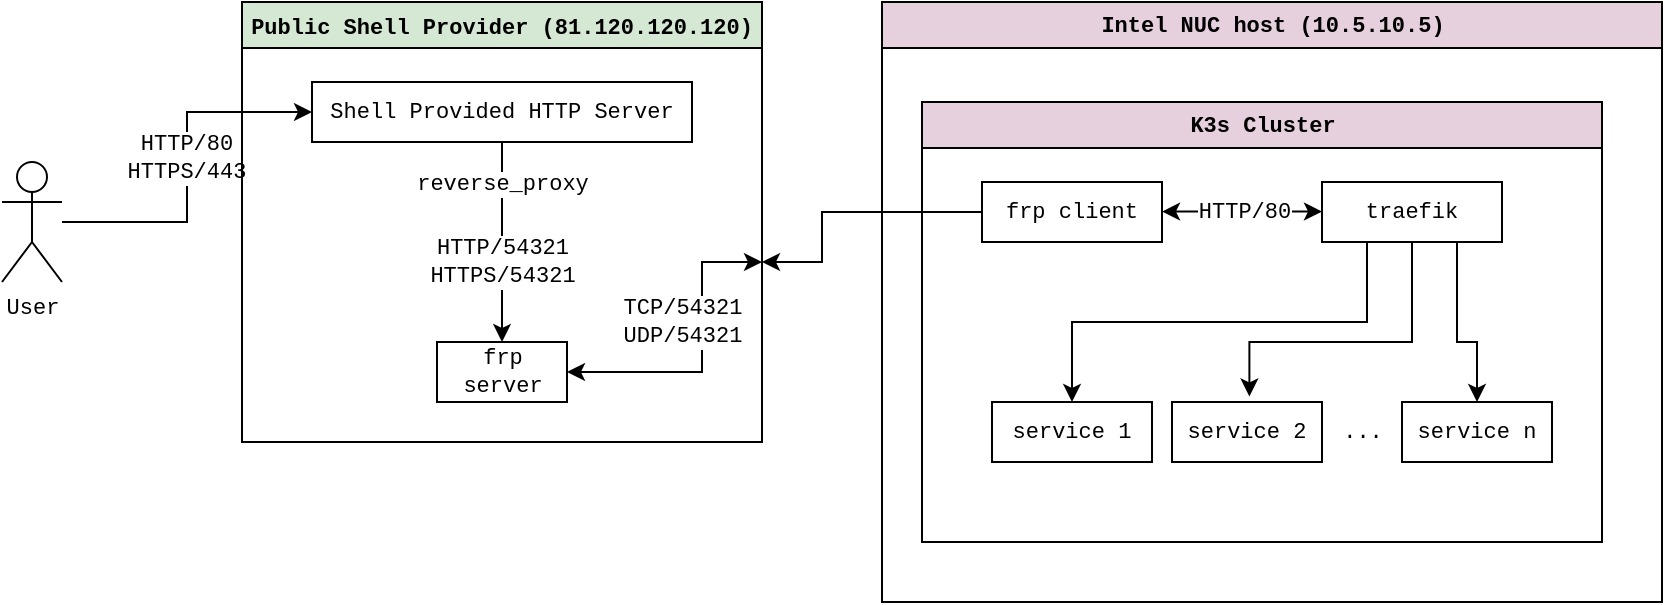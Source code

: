 <mxfile version="14.7.2"><diagram id="KYq3yi-sozm-P0mUnVSK" name="Page-1"><mxGraphModel dx="982" dy="518" grid="1" gridSize="10" guides="1" tooltips="1" connect="1" arrows="1" fold="1" page="1" pageScale="1" pageWidth="827" pageHeight="1169" math="0" shadow="0"><root><mxCell id="0"/><mxCell id="1" parent="0"/><mxCell id="qjawNz5htgU-_krrAcou-10" style="edgeStyle=orthogonalEdgeStyle;rounded=0;orthogonalLoop=1;jettySize=auto;html=1;entryX=0;entryY=0.5;entryDx=0;entryDy=0;fontFamily=Courier New;" edge="1" parent="1" source="qjawNz5htgU-_krrAcou-2" target="qjawNz5htgU-_krrAcou-9"><mxGeometry relative="1" as="geometry"/></mxCell><mxCell id="qjawNz5htgU-_krrAcou-12" value="&lt;div&gt;HTTP/80&lt;/div&gt;&lt;div&gt;HTTPS/443&lt;br&gt;&lt;/div&gt;" style="edgeLabel;html=1;align=center;verticalAlign=middle;resizable=0;points=[];fontFamily=Courier New;" vertex="1" connectable="0" parent="qjawNz5htgU-_krrAcou-10"><mxGeometry x="-0.049" y="1" relative="1" as="geometry"><mxPoint y="-9" as="offset"/></mxGeometry></mxCell><mxCell id="qjawNz5htgU-_krrAcou-2" value="&lt;div style=&quot;font-size: 11px;&quot;&gt;User&lt;/div&gt;" style="shape=umlActor;verticalLabelPosition=bottom;verticalAlign=top;html=1;outlineConnect=0;fontSize=11;fontFamily=Courier New;" vertex="1" parent="1"><mxGeometry x="210" y="150" width="30" height="60" as="geometry"/></mxCell><mxCell id="qjawNz5htgU-_krrAcou-6" value="Public Shell Provider (81.120.120.120)" style="swimlane;fontFamily=Courier New;fontSize=11;swimlaneLine=1;glass=0;shadow=0;fillColor=#D5E8D4;" vertex="1" parent="1"><mxGeometry x="330" y="70" width="260" height="220" as="geometry"/></mxCell><mxCell id="qjawNz5htgU-_krrAcou-14" style="edgeStyle=orthogonalEdgeStyle;rounded=0;orthogonalLoop=1;jettySize=auto;html=1;entryX=0.5;entryY=0;entryDx=0;entryDy=0;fontFamily=Courier New;" edge="1" parent="qjawNz5htgU-_krrAcou-6" source="qjawNz5htgU-_krrAcou-9" target="qjawNz5htgU-_krrAcou-13"><mxGeometry relative="1" as="geometry"><Array as="points"><mxPoint x="130" y="120"/><mxPoint x="130" y="120"/></Array></mxGeometry></mxCell><mxCell id="qjawNz5htgU-_krrAcou-15" value="HTTP/54321&lt;br&gt;HTTPS/54321" style="edgeLabel;html=1;align=center;verticalAlign=middle;resizable=0;points=[];fontSize=11;fontFamily=Courier New;" vertex="1" connectable="0" parent="qjawNz5htgU-_krrAcou-14"><mxGeometry x="0.217" relative="1" as="geometry"><mxPoint y="-1" as="offset"/></mxGeometry></mxCell><mxCell id="qjawNz5htgU-_krrAcou-45" value="reverse_proxy" style="edgeLabel;html=1;align=center;verticalAlign=middle;resizable=0;points=[];fontSize=11;fontFamily=Courier New;" vertex="1" connectable="0" parent="qjawNz5htgU-_krrAcou-14"><mxGeometry x="-0.293" relative="1" as="geometry"><mxPoint y="-15" as="offset"/></mxGeometry></mxCell><mxCell id="qjawNz5htgU-_krrAcou-9" value="Shell Provided HTTP Server" style="whiteSpace=wrap;html=1;fontFamily=Courier New;fontSize=11;" vertex="1" parent="qjawNz5htgU-_krrAcou-6"><mxGeometry x="35" y="40" width="190" height="30" as="geometry"/></mxCell><mxCell id="qjawNz5htgU-_krrAcou-13" value="frp server" style="whiteSpace=wrap;html=1;fontFamily=Courier New;fontSize=11;" vertex="1" parent="qjawNz5htgU-_krrAcou-6"><mxGeometry x="97.5" y="170" width="65" height="30" as="geometry"/></mxCell><mxCell id="qjawNz5htgU-_krrAcou-18" value="Intel NUC host (10.5.10.5)" style="swimlane;fontFamily=Courier New;fontSize=11;html=1;fillColor=#E6D0DE;" vertex="1" parent="1"><mxGeometry x="650" y="70" width="390" height="300" as="geometry"/></mxCell><mxCell id="qjawNz5htgU-_krrAcou-26" value="K3s Cluster" style="swimlane;fontFamily=Courier New;fontSize=11;fillColor=#E6D0DE;html=1;" vertex="1" parent="qjawNz5htgU-_krrAcou-18"><mxGeometry x="20" y="50" width="340" height="220" as="geometry"/></mxCell><mxCell id="qjawNz5htgU-_krrAcou-29" value="frp client" style="whiteSpace=wrap;html=1;fontFamily=Courier New;fontSize=11;" vertex="1" parent="qjawNz5htgU-_krrAcou-26"><mxGeometry x="30" y="40" width="90" height="30" as="geometry"/></mxCell><mxCell id="qjawNz5htgU-_krrAcou-41" style="edgeStyle=orthogonalEdgeStyle;rounded=0;orthogonalLoop=1;jettySize=auto;html=1;exitX=0.25;exitY=1;exitDx=0;exitDy=0;entryX=0.5;entryY=0;entryDx=0;entryDy=0;fontFamily=Courier New;fontSize=11;startArrow=none;startFill=0;endArrow=classic;endFill=1;" edge="1" parent="qjawNz5htgU-_krrAcou-26" source="qjawNz5htgU-_krrAcou-31" target="qjawNz5htgU-_krrAcou-36"><mxGeometry relative="1" as="geometry"/></mxCell><mxCell id="qjawNz5htgU-_krrAcou-42" style="edgeStyle=orthogonalEdgeStyle;rounded=0;orthogonalLoop=1;jettySize=auto;html=1;exitX=0.5;exitY=1;exitDx=0;exitDy=0;entryX=0.516;entryY=-0.092;entryDx=0;entryDy=0;entryPerimeter=0;fontFamily=Courier New;fontSize=11;startArrow=none;startFill=0;endArrow=classic;endFill=1;" edge="1" parent="qjawNz5htgU-_krrAcou-26" source="qjawNz5htgU-_krrAcou-31" target="qjawNz5htgU-_krrAcou-37"><mxGeometry relative="1" as="geometry"><Array as="points"><mxPoint x="245" y="120"/><mxPoint x="164" y="120"/></Array></mxGeometry></mxCell><mxCell id="qjawNz5htgU-_krrAcou-43" style="edgeStyle=orthogonalEdgeStyle;rounded=0;orthogonalLoop=1;jettySize=auto;html=1;exitX=0.75;exitY=1;exitDx=0;exitDy=0;entryX=0.5;entryY=0;entryDx=0;entryDy=0;fontFamily=Courier New;fontSize=11;startArrow=none;startFill=0;endArrow=classic;endFill=1;" edge="1" parent="qjawNz5htgU-_krrAcou-26" source="qjawNz5htgU-_krrAcou-31" target="qjawNz5htgU-_krrAcou-39"><mxGeometry relative="1" as="geometry"><Array as="points"><mxPoint x="268" y="120"/><mxPoint x="278" y="120"/></Array></mxGeometry></mxCell><mxCell id="qjawNz5htgU-_krrAcou-31" value="traefik" style="whiteSpace=wrap;html=1;fontFamily=Courier New;fontSize=11;" vertex="1" parent="qjawNz5htgU-_krrAcou-26"><mxGeometry x="200" y="40" width="90" height="30" as="geometry"/></mxCell><mxCell id="qjawNz5htgU-_krrAcou-32" style="edgeStyle=orthogonalEdgeStyle;rounded=0;orthogonalLoop=1;jettySize=auto;html=1;exitX=1;exitY=0.5;exitDx=0;exitDy=0;entryX=0;entryY=0.5;entryDx=0;entryDy=0;fontFamily=Courier New;fontSize=11;startArrow=classic;startFill=1;" edge="1" parent="qjawNz5htgU-_krrAcou-26"><mxGeometry relative="1" as="geometry"><mxPoint x="120" y="54.76" as="sourcePoint"/><mxPoint x="200" y="54.76" as="targetPoint"/></mxGeometry></mxCell><mxCell id="qjawNz5htgU-_krrAcou-33" value="HTTP/80" style="edgeLabel;html=1;align=center;verticalAlign=middle;resizable=0;points=[];fontSize=11;fontFamily=Courier New;" vertex="1" connectable="0" parent="qjawNz5htgU-_krrAcou-32"><mxGeometry x="-0.217" relative="1" as="geometry"><mxPoint x="9" as="offset"/></mxGeometry></mxCell><mxCell id="qjawNz5htgU-_krrAcou-36" value="service 1" style="rounded=0;whiteSpace=wrap;html=1;fontFamily=Courier New;fontSize=11;" vertex="1" parent="qjawNz5htgU-_krrAcou-26"><mxGeometry x="35" y="150" width="80" height="30" as="geometry"/></mxCell><mxCell id="qjawNz5htgU-_krrAcou-37" value="service 2" style="rounded=0;whiteSpace=wrap;html=1;fontFamily=Courier New;fontSize=11;" vertex="1" parent="qjawNz5htgU-_krrAcou-26"><mxGeometry x="125" y="150" width="75" height="30" as="geometry"/></mxCell><mxCell id="qjawNz5htgU-_krrAcou-38" value="&lt;div&gt;...&lt;/div&gt;" style="text;html=1;align=center;verticalAlign=middle;resizable=0;points=[];autosize=1;strokeColor=none;fontSize=11;fontFamily=Courier New;" vertex="1" parent="qjawNz5htgU-_krrAcou-26"><mxGeometry x="200" y="155" width="40" height="20" as="geometry"/></mxCell><mxCell id="qjawNz5htgU-_krrAcou-39" value="service n" style="rounded=0;whiteSpace=wrap;html=1;fontFamily=Courier New;fontSize=11;" vertex="1" parent="qjawNz5htgU-_krrAcou-26"><mxGeometry x="240" y="150" width="75" height="30" as="geometry"/></mxCell><mxCell id="qjawNz5htgU-_krrAcou-27" style="edgeStyle=orthogonalEdgeStyle;rounded=0;orthogonalLoop=1;jettySize=auto;html=1;exitX=1;exitY=0.5;exitDx=0;exitDy=0;fontFamily=Courier New;fontSize=11;startArrow=classic;startFill=1;" edge="1" parent="1" source="qjawNz5htgU-_krrAcou-13"><mxGeometry relative="1" as="geometry"><mxPoint x="590" y="200" as="targetPoint"/><Array as="points"><mxPoint x="560" y="255"/><mxPoint x="560" y="200"/></Array></mxGeometry></mxCell><mxCell id="qjawNz5htgU-_krrAcou-28" value="TCP/54321&lt;br&gt;UDP/54321" style="edgeLabel;html=1;align=center;verticalAlign=middle;resizable=0;points=[];fontSize=11;fontFamily=Courier New;" vertex="1" connectable="0" parent="qjawNz5htgU-_krrAcou-27"><mxGeometry x="-0.194" relative="1" as="geometry"><mxPoint x="-4" y="-25" as="offset"/></mxGeometry></mxCell><mxCell id="qjawNz5htgU-_krrAcou-35" style="edgeStyle=orthogonalEdgeStyle;rounded=0;orthogonalLoop=1;jettySize=auto;html=1;exitX=0;exitY=0.5;exitDx=0;exitDy=0;fontFamily=Courier New;fontSize=11;startArrow=none;startFill=0;" edge="1" parent="1" source="qjawNz5htgU-_krrAcou-29"><mxGeometry relative="1" as="geometry"><mxPoint x="590" y="200" as="targetPoint"/><Array as="points"><mxPoint x="620" y="175"/><mxPoint x="620" y="200"/></Array></mxGeometry></mxCell></root></mxGraphModel></diagram></mxfile>